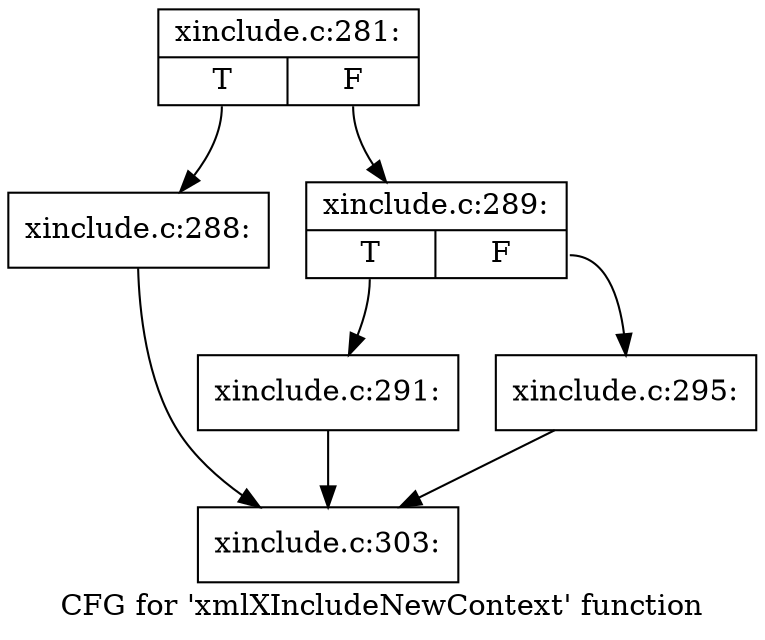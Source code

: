 digraph "CFG for 'xmlXIncludeNewContext' function" {
	label="CFG for 'xmlXIncludeNewContext' function";

	Node0x53d50b0 [shape=record,label="{xinclude.c:281:|{<s0>T|<s1>F}}"];
	Node0x53d50b0:s0 -> Node0x53e7270;
	Node0x53d50b0:s1 -> Node0x53e72c0;
	Node0x53e7270 [shape=record,label="{xinclude.c:288:}"];
	Node0x53e7270 -> Node0x5343140;
	Node0x53e72c0 [shape=record,label="{xinclude.c:289:|{<s0>T|<s1>F}}"];
	Node0x53e72c0:s0 -> Node0x53e7fe0;
	Node0x53e72c0:s1 -> Node0x53e8030;
	Node0x53e7fe0 [shape=record,label="{xinclude.c:291:}"];
	Node0x53e7fe0 -> Node0x5343140;
	Node0x53e8030 [shape=record,label="{xinclude.c:295:}"];
	Node0x53e8030 -> Node0x5343140;
	Node0x5343140 [shape=record,label="{xinclude.c:303:}"];
}
